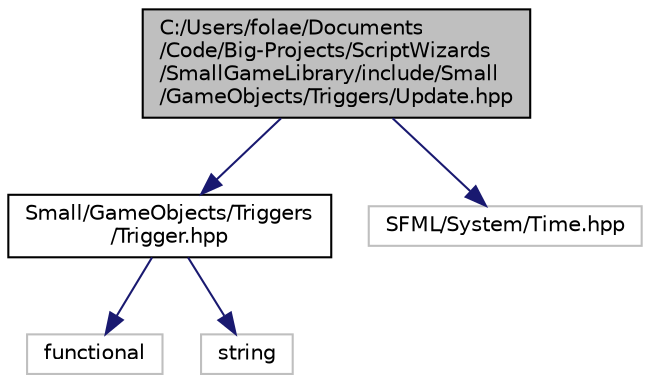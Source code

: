 digraph "C:/Users/folae/Documents/Code/Big-Projects/ScriptWizards/SmallGameLibrary/include/Small/GameObjects/Triggers/Update.hpp"
{
 // INTERACTIVE_SVG=YES
 // LATEX_PDF_SIZE
  edge [fontname="Helvetica",fontsize="10",labelfontname="Helvetica",labelfontsize="10"];
  node [fontname="Helvetica",fontsize="10",shape=record];
  Node1 [label="C:/Users/folae/Documents\l/Code/Big-Projects/ScriptWizards\l/SmallGameLibrary/include/Small\l/GameObjects/Triggers/Update.hpp",height=0.2,width=0.4,color="black", fillcolor="grey75", style="filled", fontcolor="black",tooltip="A basic update trigger, executed when a delta of time is reached."];
  Node1 -> Node2 [color="midnightblue",fontsize="10",style="solid",fontname="Helvetica"];
  Node2 [label="Small/GameObjects/Triggers\l/Trigger.hpp",height=0.2,width=0.4,color="black", fillcolor="white", style="filled",URL="$d2/d29/Trigger_8hpp.html",tooltip="Define a base trigger class."];
  Node2 -> Node3 [color="midnightblue",fontsize="10",style="solid",fontname="Helvetica"];
  Node3 [label="functional",height=0.2,width=0.4,color="grey75", fillcolor="white", style="filled",tooltip=" "];
  Node2 -> Node4 [color="midnightblue",fontsize="10",style="solid",fontname="Helvetica"];
  Node4 [label="string",height=0.2,width=0.4,color="grey75", fillcolor="white", style="filled",tooltip=" "];
  Node1 -> Node5 [color="midnightblue",fontsize="10",style="solid",fontname="Helvetica"];
  Node5 [label="SFML/System/Time.hpp",height=0.2,width=0.4,color="grey75", fillcolor="white", style="filled",tooltip=" "];
}
